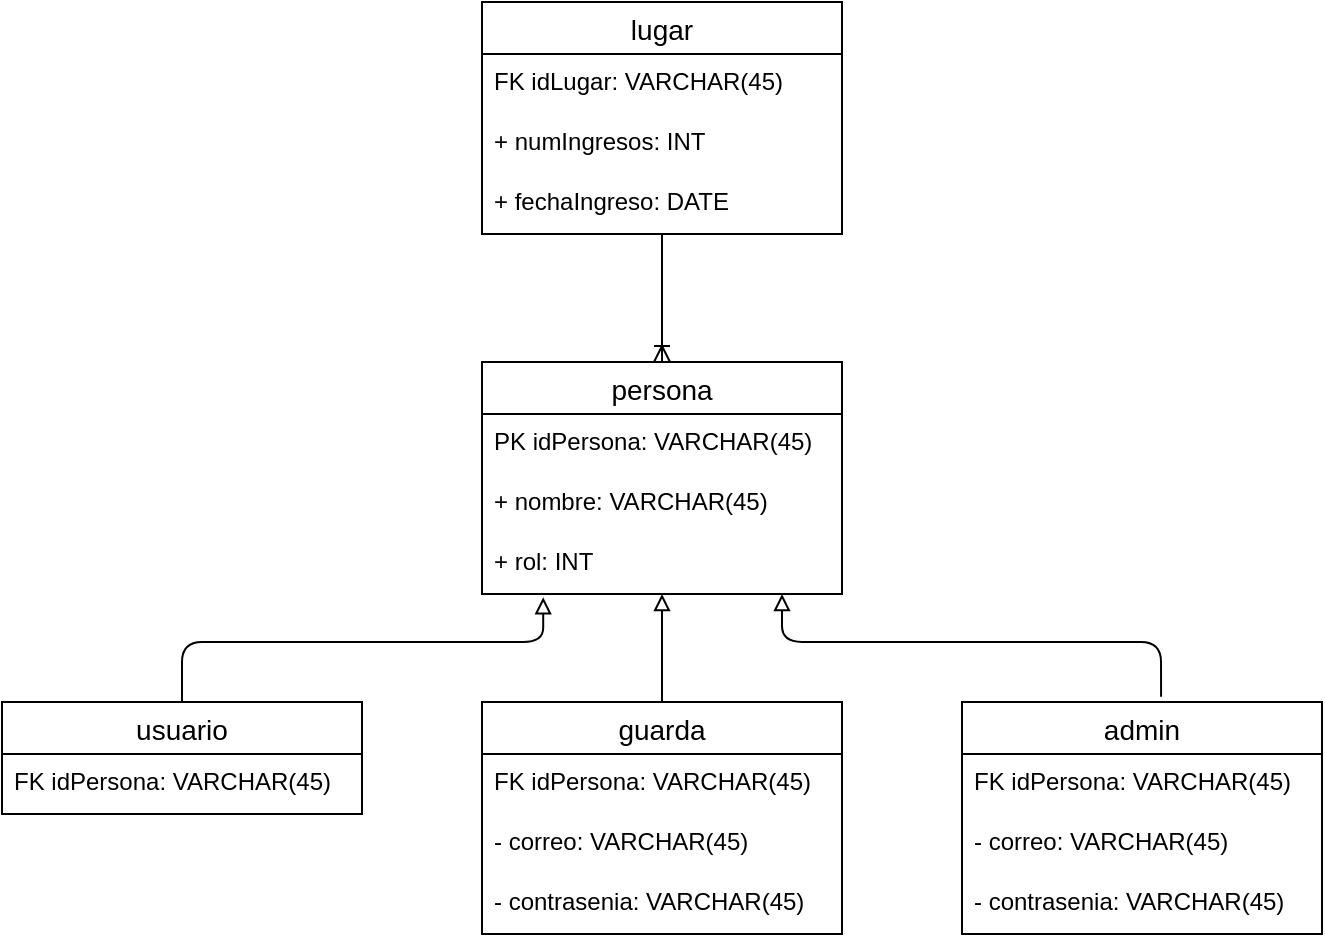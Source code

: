 <mxfile version="14.5.8" type="google"><diagram id="pMr2-8Fk7_t-RmYYnqNG" name="SP1"><mxGraphModel dx="868" dy="520" grid="1" gridSize="10" guides="1" tooltips="1" connect="1" arrows="1" fold="1" page="1" pageScale="1" pageWidth="827" pageHeight="1169" math="0" shadow="0"><root><mxCell id="LHjxUZURgRBe0jZGBRI_-0"/><mxCell id="LHjxUZURgRBe0jZGBRI_-1" parent="LHjxUZURgRBe0jZGBRI_-0"/><mxCell id="lI-SlKPDaQr7FkSFVkiH-47" value="persona" style="swimlane;fontStyle=0;childLayout=stackLayout;horizontal=1;startSize=26;horizontalStack=0;resizeParent=1;resizeParentMax=0;resizeLast=0;collapsible=1;marginBottom=0;align=center;fontSize=14;" parent="LHjxUZURgRBe0jZGBRI_-1" vertex="1"><mxGeometry x="340" y="530" width="180" height="116" as="geometry"/></mxCell><mxCell id="lI-SlKPDaQr7FkSFVkiH-48" value="PK idPersona: VARCHAR(45)" style="text;strokeColor=none;fillColor=none;spacingLeft=4;spacingRight=4;overflow=hidden;rotatable=0;points=[[0,0.5],[1,0.5]];portConstraint=eastwest;fontSize=12;" parent="lI-SlKPDaQr7FkSFVkiH-47" vertex="1"><mxGeometry y="26" width="180" height="30" as="geometry"/></mxCell><mxCell id="lI-SlKPDaQr7FkSFVkiH-49" value="+ nombre: VARCHAR(45)" style="text;strokeColor=none;fillColor=none;spacingLeft=4;spacingRight=4;overflow=hidden;rotatable=0;points=[[0,0.5],[1,0.5]];portConstraint=eastwest;fontSize=12;" parent="lI-SlKPDaQr7FkSFVkiH-47" vertex="1"><mxGeometry y="56" width="180" height="30" as="geometry"/></mxCell><mxCell id="lI-SlKPDaQr7FkSFVkiH-50" value="+ rol: INT" style="text;strokeColor=none;fillColor=none;spacingLeft=4;spacingRight=4;overflow=hidden;rotatable=0;points=[[0,0.5],[1,0.5]];portConstraint=eastwest;fontSize=12;" parent="lI-SlKPDaQr7FkSFVkiH-47" vertex="1"><mxGeometry y="86" width="180" height="30" as="geometry"/></mxCell><mxCell id="L6P-RXuyfTbzpbg-lXbP-0" value="usuario" style="swimlane;fontStyle=0;childLayout=stackLayout;horizontal=1;startSize=26;horizontalStack=0;resizeParent=1;resizeParentMax=0;resizeLast=0;collapsible=1;marginBottom=0;align=center;fontSize=14;" parent="LHjxUZURgRBe0jZGBRI_-1" vertex="1"><mxGeometry x="100" y="700" width="180" height="56" as="geometry"/></mxCell><mxCell id="L6P-RXuyfTbzpbg-lXbP-1" value="FK idPersona: VARCHAR(45)" style="text;strokeColor=none;fillColor=none;spacingLeft=4;spacingRight=4;overflow=hidden;rotatable=0;points=[[0,0.5],[1,0.5]];portConstraint=eastwest;fontSize=12;" parent="L6P-RXuyfTbzpbg-lXbP-0" vertex="1"><mxGeometry y="26" width="180" height="30" as="geometry"/></mxCell><mxCell id="L6P-RXuyfTbzpbg-lXbP-5" value="guarda" style="swimlane;fontStyle=0;childLayout=stackLayout;horizontal=1;startSize=26;horizontalStack=0;resizeParent=1;resizeParentMax=0;resizeLast=0;collapsible=1;marginBottom=0;align=center;fontSize=14;" parent="LHjxUZURgRBe0jZGBRI_-1" vertex="1"><mxGeometry x="340" y="700" width="180" height="116" as="geometry"/></mxCell><mxCell id="L6P-RXuyfTbzpbg-lXbP-6" value="FK idPersona: VARCHAR(45)" style="text;strokeColor=none;fillColor=none;spacingLeft=4;spacingRight=4;overflow=hidden;rotatable=0;points=[[0,0.5],[1,0.5]];portConstraint=eastwest;fontSize=12;" parent="L6P-RXuyfTbzpbg-lXbP-5" vertex="1"><mxGeometry y="26" width="180" height="30" as="geometry"/></mxCell><mxCell id="L6P-RXuyfTbzpbg-lXbP-7" value="- correo: VARCHAR(45)" style="text;strokeColor=none;fillColor=none;spacingLeft=4;spacingRight=4;overflow=hidden;rotatable=0;points=[[0,0.5],[1,0.5]];portConstraint=eastwest;fontSize=12;" parent="L6P-RXuyfTbzpbg-lXbP-5" vertex="1"><mxGeometry y="56" width="180" height="30" as="geometry"/></mxCell><mxCell id="L6P-RXuyfTbzpbg-lXbP-8" value="- contrasenia: VARCHAR(45)" style="text;strokeColor=none;fillColor=none;spacingLeft=4;spacingRight=4;overflow=hidden;rotatable=0;points=[[0,0.5],[1,0.5]];portConstraint=eastwest;fontSize=12;" parent="L6P-RXuyfTbzpbg-lXbP-5" vertex="1"><mxGeometry y="86" width="180" height="30" as="geometry"/></mxCell><mxCell id="L6P-RXuyfTbzpbg-lXbP-9" value="admin" style="swimlane;fontStyle=0;childLayout=stackLayout;horizontal=1;startSize=26;horizontalStack=0;resizeParent=1;resizeParentMax=0;resizeLast=0;collapsible=1;marginBottom=0;align=center;fontSize=14;" parent="LHjxUZURgRBe0jZGBRI_-1" vertex="1"><mxGeometry x="580" y="700" width="180" height="116" as="geometry"/></mxCell><mxCell id="L6P-RXuyfTbzpbg-lXbP-10" value="FK idPersona: VARCHAR(45)" style="text;strokeColor=none;fillColor=none;spacingLeft=4;spacingRight=4;overflow=hidden;rotatable=0;points=[[0,0.5],[1,0.5]];portConstraint=eastwest;fontSize=12;" parent="L6P-RXuyfTbzpbg-lXbP-9" vertex="1"><mxGeometry y="26" width="180" height="30" as="geometry"/></mxCell><mxCell id="L6P-RXuyfTbzpbg-lXbP-11" value="- correo: VARCHAR(45)" style="text;strokeColor=none;fillColor=none;spacingLeft=4;spacingRight=4;overflow=hidden;rotatable=0;points=[[0,0.5],[1,0.5]];portConstraint=eastwest;fontSize=12;" parent="L6P-RXuyfTbzpbg-lXbP-9" vertex="1"><mxGeometry y="56" width="180" height="30" as="geometry"/></mxCell><mxCell id="L6P-RXuyfTbzpbg-lXbP-12" value="- contrasenia: VARCHAR(45)" style="text;strokeColor=none;fillColor=none;spacingLeft=4;spacingRight=4;overflow=hidden;rotatable=0;points=[[0,0.5],[1,0.5]];portConstraint=eastwest;fontSize=12;" parent="L6P-RXuyfTbzpbg-lXbP-9" vertex="1"><mxGeometry y="86" width="180" height="30" as="geometry"/></mxCell><mxCell id="L6P-RXuyfTbzpbg-lXbP-16" value="" style="edgeStyle=orthogonalEdgeStyle;fontSize=12;html=1;endArrow=block;endFill=0;exitX=0.5;exitY=0;exitDx=0;exitDy=0;entryX=0.17;entryY=1.055;entryDx=0;entryDy=0;entryPerimeter=0;" parent="LHjxUZURgRBe0jZGBRI_-1" source="L6P-RXuyfTbzpbg-lXbP-0" target="lI-SlKPDaQr7FkSFVkiH-50" edge="1"><mxGeometry width="100" height="100" relative="1" as="geometry"><mxPoint x="360" y="770" as="sourcePoint"/><mxPoint x="460" y="670" as="targetPoint"/><Array as="points"><mxPoint x="190" y="670"/><mxPoint x="371" y="670"/></Array></mxGeometry></mxCell><mxCell id="L6P-RXuyfTbzpbg-lXbP-17" value="" style="fontSize=12;html=1;endArrow=block;endFill=0;exitX=0.5;exitY=0;exitDx=0;exitDy=0;entryX=0.5;entryY=1;entryDx=0;entryDy=0;" parent="LHjxUZURgRBe0jZGBRI_-1" source="L6P-RXuyfTbzpbg-lXbP-5" target="lI-SlKPDaQr7FkSFVkiH-47" edge="1"><mxGeometry width="100" height="100" relative="1" as="geometry"><mxPoint x="200" y="710" as="sourcePoint"/><mxPoint x="450" y="670" as="targetPoint"/></mxGeometry></mxCell><mxCell id="L6P-RXuyfTbzpbg-lXbP-19" value="" style="edgeStyle=orthogonalEdgeStyle;fontSize=12;html=1;endArrow=block;endFill=0;exitX=0.553;exitY=-0.023;exitDx=0;exitDy=0;exitPerimeter=0;" parent="LHjxUZURgRBe0jZGBRI_-1" source="L6P-RXuyfTbzpbg-lXbP-9" target="lI-SlKPDaQr7FkSFVkiH-50" edge="1"><mxGeometry width="100" height="100" relative="1" as="geometry"><mxPoint x="200" y="710" as="sourcePoint"/><mxPoint x="381" y="658" as="targetPoint"/><Array as="points"><mxPoint x="680" y="670"/><mxPoint x="490" y="670"/></Array></mxGeometry></mxCell><mxCell id="oRBmgzt-8Y2a6KrssLJI-8" value="lugar" style="swimlane;fontStyle=0;childLayout=stackLayout;horizontal=1;startSize=26;horizontalStack=0;resizeParent=1;resizeParentMax=0;resizeLast=0;collapsible=1;marginBottom=0;align=center;fontSize=14;" parent="LHjxUZURgRBe0jZGBRI_-1" vertex="1"><mxGeometry x="340" y="350" width="180" height="116" as="geometry"/></mxCell><mxCell id="oRBmgzt-8Y2a6KrssLJI-9" value="FK idLugar: VARCHAR(45)" style="text;strokeColor=none;fillColor=none;spacingLeft=4;spacingRight=4;overflow=hidden;rotatable=0;points=[[0,0.5],[1,0.5]];portConstraint=eastwest;fontSize=12;" parent="oRBmgzt-8Y2a6KrssLJI-8" vertex="1"><mxGeometry y="26" width="180" height="30" as="geometry"/></mxCell><mxCell id="oRBmgzt-8Y2a6KrssLJI-10" value="+ numIngresos: INT" style="text;strokeColor=none;fillColor=none;spacingLeft=4;spacingRight=4;overflow=hidden;rotatable=0;points=[[0,0.5],[1,0.5]];portConstraint=eastwest;fontSize=12;" parent="oRBmgzt-8Y2a6KrssLJI-8" vertex="1"><mxGeometry y="56" width="180" height="30" as="geometry"/></mxCell><mxCell id="oRBmgzt-8Y2a6KrssLJI-38" value="+ fechaIngreso: DATE" style="text;strokeColor=none;fillColor=none;spacingLeft=4;spacingRight=4;overflow=hidden;rotatable=0;points=[[0,0.5],[1,0.5]];portConstraint=eastwest;fontSize=12;" parent="oRBmgzt-8Y2a6KrssLJI-8" vertex="1"><mxGeometry y="86" width="180" height="30" as="geometry"/></mxCell><mxCell id="oRBmgzt-8Y2a6KrssLJI-12" value="" style="fontSize=12;html=1;endArrow=ERoneToMany;exitX=0.5;exitY=1;exitDx=0;exitDy=0;" parent="LHjxUZURgRBe0jZGBRI_-1" source="oRBmgzt-8Y2a6KrssLJI-8" target="lI-SlKPDaQr7FkSFVkiH-47" edge="1"><mxGeometry width="100" height="100" relative="1" as="geometry"><mxPoint x="440" y="450" as="sourcePoint"/><mxPoint x="530" y="470" as="targetPoint"/></mxGeometry></mxCell></root></mxGraphModel></diagram></mxfile>